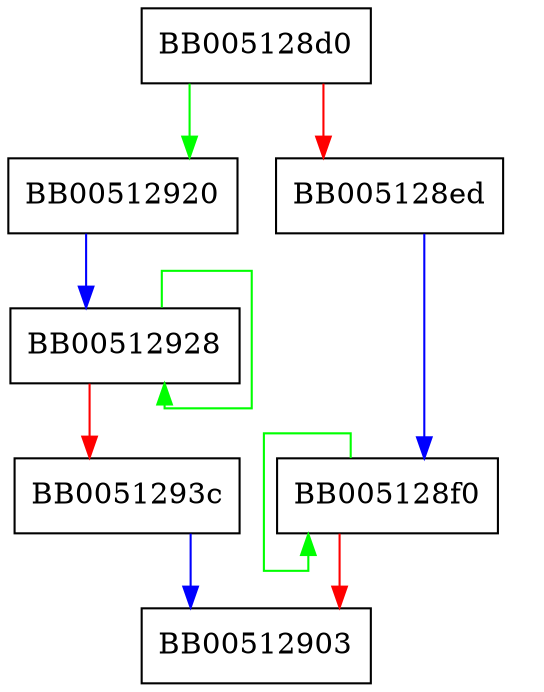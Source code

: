 digraph ASN1_ENUMERATED_set_int64 {
  node [shape="box"];
  graph [splines=ortho];
  BB005128d0 -> BB00512920 [color="green"];
  BB005128d0 -> BB005128ed [color="red"];
  BB005128ed -> BB005128f0 [color="blue"];
  BB005128f0 -> BB005128f0 [color="green"];
  BB005128f0 -> BB00512903 [color="red"];
  BB00512920 -> BB00512928 [color="blue"];
  BB00512928 -> BB00512928 [color="green"];
  BB00512928 -> BB0051293c [color="red"];
  BB0051293c -> BB00512903 [color="blue"];
}